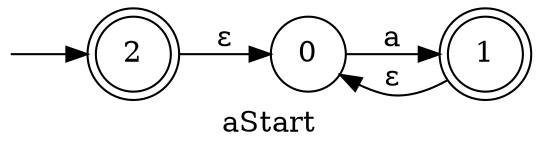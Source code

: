 digraph finite_state_machine {
  rankdir=LR;  
  size="8,5"  label="aStart"  node [shape = doublecircle]; "2" "1";
  node [shape = circle];
  __I__ [label="", style=invis, width=0]
  __I__ -> "2"
  "2" -> "0" [label = ε];
  "0" -> "1" [label = a];
  "1" -> "0" [label = ε];
}
